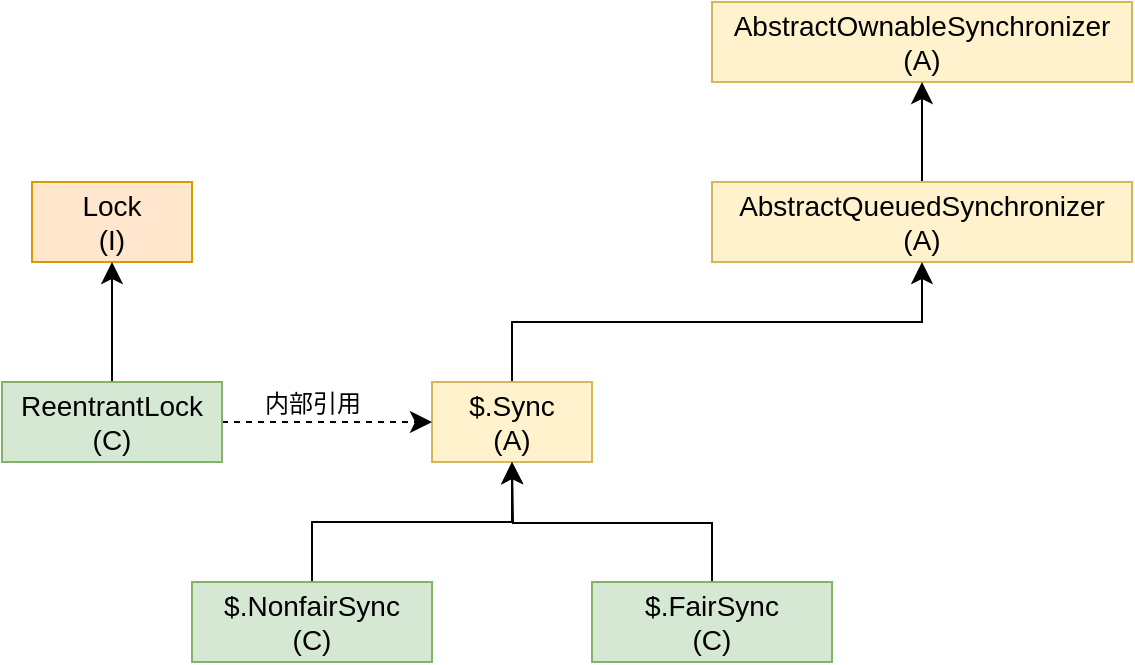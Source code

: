 <mxfile version="15.2.9" type="github"><diagram id="z3INYqTiJihS4eR_vdnP" name="Page-1"><mxGraphModel dx="1550" dy="835" grid="1" gridSize="10" guides="1" tooltips="1" connect="1" arrows="1" fold="1" page="1" pageScale="1" pageWidth="827" pageHeight="1169" math="0" shadow="0"><root><mxCell id="0"/><mxCell id="1" parent="0"/><mxCell id="JMKbWyHFVlR689hvUI58-1" value="AbstractOwnableSynchronizer&lt;br&gt;(A)" style="rounded=0;whiteSpace=wrap;html=1;hachureGap=4;pointerEvents=0;fontSize=14;fillColor=#fff2cc;strokeColor=#d6b656;" parent="1" vertex="1"><mxGeometry x="500" y="110" width="210" height="40" as="geometry"/></mxCell><mxCell id="JMKbWyHFVlR689hvUI58-3" style="edgeStyle=none;curved=1;rounded=0;orthogonalLoop=1;jettySize=auto;html=1;exitX=0.5;exitY=0;exitDx=0;exitDy=0;entryX=0.5;entryY=1;entryDx=0;entryDy=0;fontSize=14;endArrow=classic;startSize=8;endSize=8;sourcePerimeterSpacing=8;targetPerimeterSpacing=8;endFill=1;" parent="1" source="JMKbWyHFVlR689hvUI58-2" target="JMKbWyHFVlR689hvUI58-1" edge="1"><mxGeometry relative="1" as="geometry"/></mxCell><mxCell id="JMKbWyHFVlR689hvUI58-2" value="AbstractQueuedSynchronizer&lt;br&gt;(A)" style="rounded=0;whiteSpace=wrap;html=1;hachureGap=4;pointerEvents=0;fontSize=14;fillColor=#fff2cc;strokeColor=#d6b656;" parent="1" vertex="1"><mxGeometry x="500" y="200" width="210" height="40" as="geometry"/></mxCell><mxCell id="JMKbWyHFVlR689hvUI58-5" style="edgeStyle=orthogonalEdgeStyle;rounded=0;orthogonalLoop=1;jettySize=auto;html=1;exitX=0.5;exitY=0;exitDx=0;exitDy=0;entryX=0.5;entryY=1;entryDx=0;entryDy=0;fontSize=14;endArrow=classic;endFill=1;startSize=8;endSize=8;sourcePerimeterSpacing=8;targetPerimeterSpacing=8;" parent="1" source="JMKbWyHFVlR689hvUI58-4" target="JMKbWyHFVlR689hvUI58-2" edge="1"><mxGeometry relative="1" as="geometry"/></mxCell><mxCell id="JMKbWyHFVlR689hvUI58-4" value="$.Sync&lt;br&gt;(A)" style="rounded=0;whiteSpace=wrap;html=1;hachureGap=4;pointerEvents=0;fontSize=14;fillColor=#fff2cc;strokeColor=#d6b656;" parent="1" vertex="1"><mxGeometry x="360" y="300" width="80" height="40" as="geometry"/></mxCell><mxCell id="JMKbWyHFVlR689hvUI58-8" style="edgeStyle=orthogonalEdgeStyle;rounded=0;orthogonalLoop=1;jettySize=auto;html=1;exitX=0.5;exitY=0;exitDx=0;exitDy=0;entryX=0.5;entryY=1;entryDx=0;entryDy=0;fontSize=14;endArrow=classic;endFill=1;startSize=8;endSize=8;sourcePerimeterSpacing=8;targetPerimeterSpacing=8;" parent="1" source="JMKbWyHFVlR689hvUI58-6" target="JMKbWyHFVlR689hvUI58-4" edge="1"><mxGeometry relative="1" as="geometry"/></mxCell><mxCell id="JMKbWyHFVlR689hvUI58-6" value="$.NonfairSync&lt;br&gt;(C)" style="rounded=0;whiteSpace=wrap;html=1;hachureGap=4;pointerEvents=0;fontSize=14;fillColor=#d5e8d4;strokeColor=#82b366;" parent="1" vertex="1"><mxGeometry x="240" y="400" width="120" height="40" as="geometry"/></mxCell><mxCell id="JMKbWyHFVlR689hvUI58-9" style="edgeStyle=orthogonalEdgeStyle;rounded=0;orthogonalLoop=1;jettySize=auto;html=1;exitX=0.5;exitY=0;exitDx=0;exitDy=0;fontSize=14;endArrow=classic;endFill=1;startSize=8;endSize=8;sourcePerimeterSpacing=8;targetPerimeterSpacing=8;" parent="1" source="JMKbWyHFVlR689hvUI58-7" edge="1"><mxGeometry relative="1" as="geometry"><mxPoint x="400" y="340" as="targetPoint"/></mxGeometry></mxCell><mxCell id="JMKbWyHFVlR689hvUI58-7" value="$.FairSync&lt;br&gt;(C)" style="rounded=0;whiteSpace=wrap;html=1;hachureGap=4;pointerEvents=0;fontSize=14;fillColor=#d5e8d4;strokeColor=#82b366;" parent="1" vertex="1"><mxGeometry x="440" y="400" width="120" height="40" as="geometry"/></mxCell><mxCell id="JMKbWyHFVlR689hvUI58-10" value="Lock&lt;br&gt;(I)" style="rounded=0;whiteSpace=wrap;html=1;hachureGap=4;pointerEvents=0;fontSize=14;fillColor=#ffe6cc;strokeColor=#d79b00;" parent="1" vertex="1"><mxGeometry x="160" y="200" width="80" height="40" as="geometry"/></mxCell><mxCell id="JMKbWyHFVlR689hvUI58-12" style="edgeStyle=orthogonalEdgeStyle;rounded=0;orthogonalLoop=1;jettySize=auto;html=1;exitX=0.5;exitY=0;exitDx=0;exitDy=0;entryX=0.5;entryY=1;entryDx=0;entryDy=0;fontSize=14;endArrow=classic;endFill=1;startSize=8;endSize=8;sourcePerimeterSpacing=8;targetPerimeterSpacing=8;" parent="1" source="JMKbWyHFVlR689hvUI58-11" target="JMKbWyHFVlR689hvUI58-10" edge="1"><mxGeometry relative="1" as="geometry"/></mxCell><mxCell id="JMKbWyHFVlR689hvUI58-13" style="edgeStyle=orthogonalEdgeStyle;rounded=0;orthogonalLoop=1;jettySize=auto;html=1;exitX=1;exitY=0.5;exitDx=0;exitDy=0;entryX=0;entryY=0.5;entryDx=0;entryDy=0;fontSize=14;endArrow=classic;endFill=1;startSize=8;endSize=8;sourcePerimeterSpacing=8;targetPerimeterSpacing=8;dashed=1;" parent="1" source="JMKbWyHFVlR689hvUI58-11" target="JMKbWyHFVlR689hvUI58-4" edge="1"><mxGeometry relative="1" as="geometry"/></mxCell><mxCell id="JMKbWyHFVlR689hvUI58-14" value="&lt;font style=&quot;font-size: 12px&quot;&gt;内部引用&lt;/font&gt;" style="edgeLabel;html=1;align=center;verticalAlign=middle;resizable=0;points=[];fontSize=14;" parent="JMKbWyHFVlR689hvUI58-13" vertex="1" connectable="0"><mxGeometry x="-0.314" y="-1" relative="1" as="geometry"><mxPoint x="9" y="-11" as="offset"/></mxGeometry></mxCell><mxCell id="JMKbWyHFVlR689hvUI58-11" value="ReentrantLock&lt;br&gt;(C)" style="rounded=0;whiteSpace=wrap;html=1;hachureGap=4;pointerEvents=0;fontSize=14;fillColor=#d5e8d4;strokeColor=#82b366;" parent="1" vertex="1"><mxGeometry x="145" y="300" width="110" height="40" as="geometry"/></mxCell></root></mxGraphModel></diagram></mxfile>